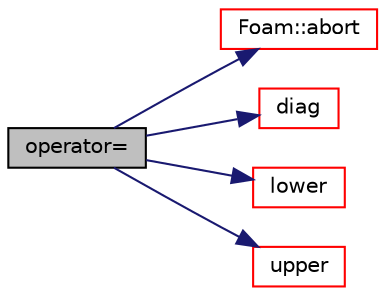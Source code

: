 digraph "operator="
{
  bgcolor="transparent";
  edge [fontname="Helvetica",fontsize="10",labelfontname="Helvetica",labelfontsize="10"];
  node [fontname="Helvetica",fontsize="10",shape=record];
  rankdir="LR";
  Node1 [label="operator=",height=0.2,width=0.4,color="black", fillcolor="grey75", style="filled", fontcolor="black"];
  Node1 -> Node2 [color="midnightblue",fontsize="10",style="solid",fontname="Helvetica"];
  Node2 [label="Foam::abort",height=0.2,width=0.4,color="red",URL="$a10758.html#a447107a607d03e417307c203fa5fb44b"];
  Node1 -> Node3 [color="midnightblue",fontsize="10",style="solid",fontname="Helvetica"];
  Node3 [label="diag",height=0.2,width=0.4,color="red",URL="$a01285.html#a9140aaa9630c2cba2fe28369a649f2f0"];
  Node1 -> Node4 [color="midnightblue",fontsize="10",style="solid",fontname="Helvetica"];
  Node4 [label="lower",height=0.2,width=0.4,color="red",URL="$a01285.html#a734a4ef740d3c42f77537ecea178a161"];
  Node1 -> Node5 [color="midnightblue",fontsize="10",style="solid",fontname="Helvetica"];
  Node5 [label="upper",height=0.2,width=0.4,color="red",URL="$a01285.html#a11672a767f497e24dce3ff31da13d9d0"];
}
